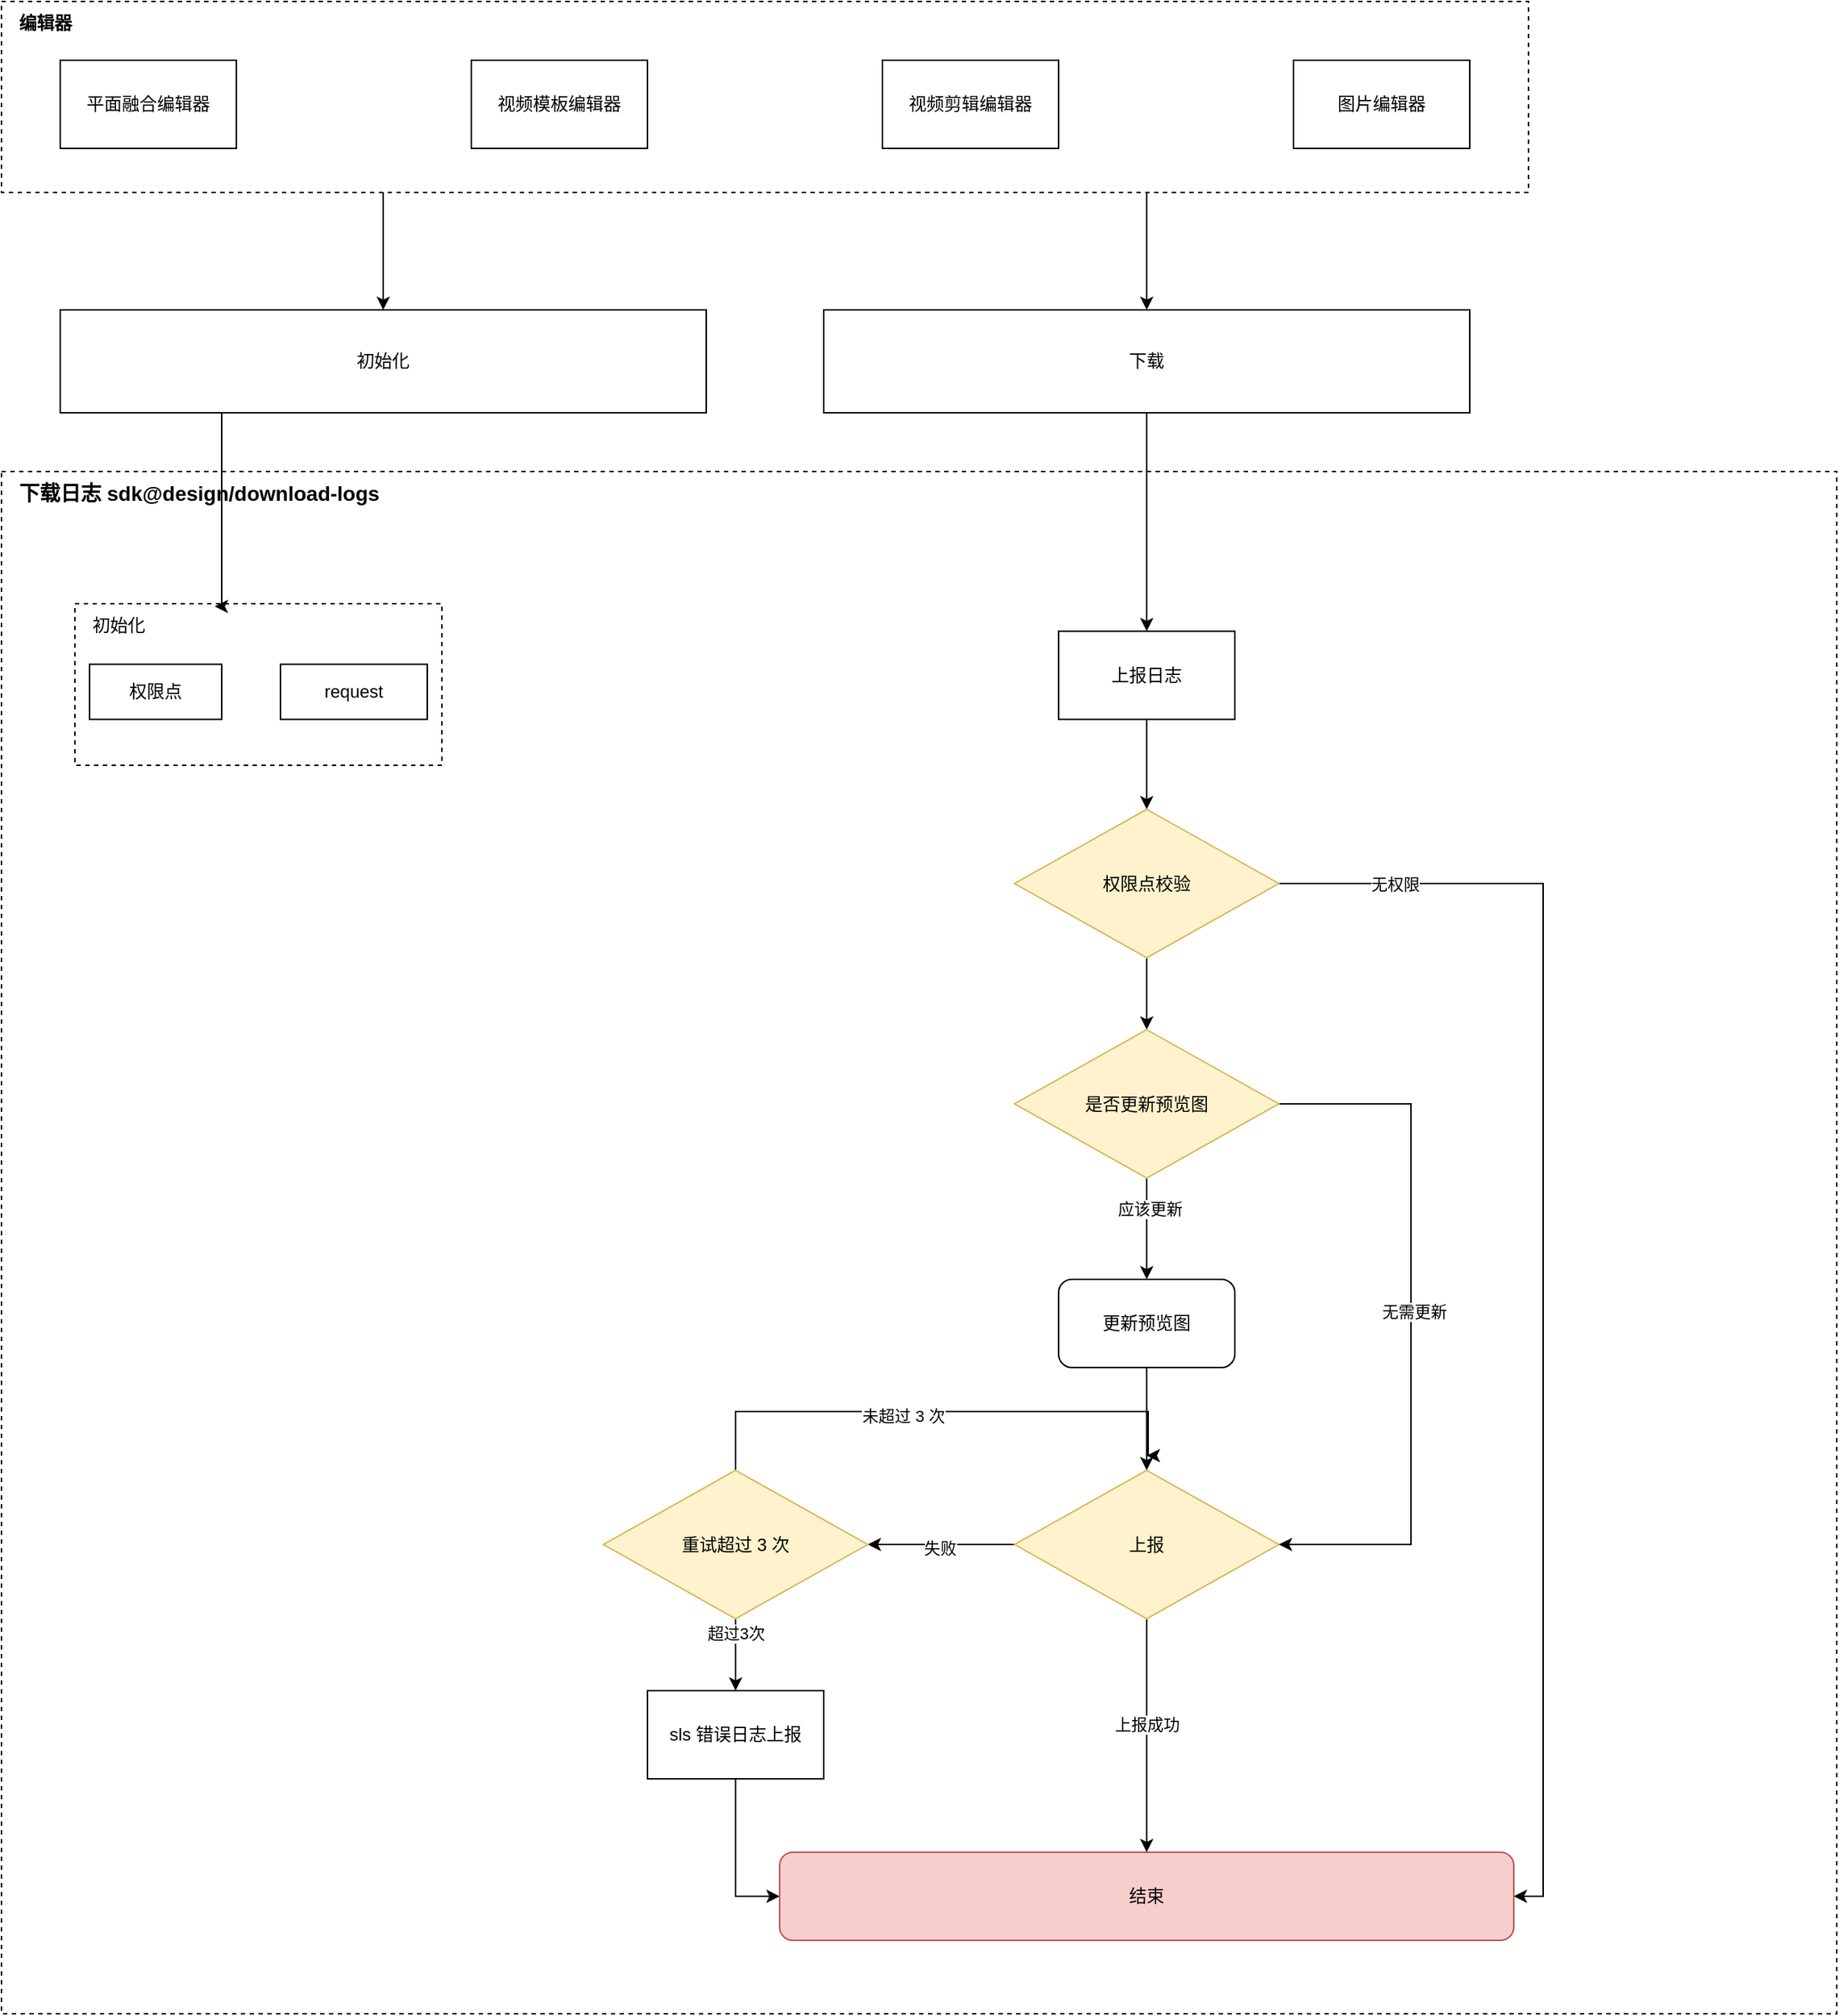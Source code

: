 <mxfile version="22.1.4" type="github">
  <diagram name="第 1 页" id="MaY7lFP44XbF7rmGvObK">
    <mxGraphModel dx="2766" dy="977" grid="1" gridSize="10" guides="1" tooltips="1" connect="1" arrows="1" fold="1" page="1" pageScale="1" pageWidth="827" pageHeight="1169" math="0" shadow="0">
      <root>
        <mxCell id="0" />
        <mxCell id="1" parent="0" />
        <mxCell id="TI0HXSMudwwRD8fvwW63-7" value="" style="group" parent="1" vertex="1" connectable="0">
          <mxGeometry x="-10" y="20" width="1040" height="130" as="geometry" />
        </mxCell>
        <mxCell id="TI0HXSMudwwRD8fvwW63-5" value="" style="rounded=0;whiteSpace=wrap;html=1;dashed=1;" parent="TI0HXSMudwwRD8fvwW63-7" vertex="1">
          <mxGeometry width="1040" height="130" as="geometry" />
        </mxCell>
        <mxCell id="TI0HXSMudwwRD8fvwW63-1" value="平面融合编辑器" style="rounded=0;whiteSpace=wrap;html=1;" parent="TI0HXSMudwwRD8fvwW63-7" vertex="1">
          <mxGeometry x="40" y="40" width="120" height="60" as="geometry" />
        </mxCell>
        <mxCell id="TI0HXSMudwwRD8fvwW63-2" value="视频模板编辑器" style="rounded=0;whiteSpace=wrap;html=1;" parent="TI0HXSMudwwRD8fvwW63-7" vertex="1">
          <mxGeometry x="320" y="40" width="120" height="60" as="geometry" />
        </mxCell>
        <mxCell id="TI0HXSMudwwRD8fvwW63-3" value="视频剪辑编辑器" style="rounded=0;whiteSpace=wrap;html=1;" parent="TI0HXSMudwwRD8fvwW63-7" vertex="1">
          <mxGeometry x="600" y="40" width="120" height="60" as="geometry" />
        </mxCell>
        <mxCell id="TI0HXSMudwwRD8fvwW63-4" value="图片编辑器" style="rounded=0;whiteSpace=wrap;html=1;" parent="TI0HXSMudwwRD8fvwW63-7" vertex="1">
          <mxGeometry x="880" y="40" width="120" height="60" as="geometry" />
        </mxCell>
        <mxCell id="TI0HXSMudwwRD8fvwW63-6" value="编辑器" style="text;html=1;strokeColor=none;fillColor=none;align=center;verticalAlign=middle;whiteSpace=wrap;rounded=0;fontStyle=1;fontSize=12;" parent="TI0HXSMudwwRD8fvwW63-7" vertex="1">
          <mxGeometry width="60" height="30" as="geometry" />
        </mxCell>
        <mxCell id="TI0HXSMudwwRD8fvwW63-13" value="" style="group" parent="1" vertex="1" connectable="0">
          <mxGeometry x="30" y="230" width="960" height="70" as="geometry" />
        </mxCell>
        <mxCell id="TI0HXSMudwwRD8fvwW63-8" value="初始化" style="rounded=0;whiteSpace=wrap;html=1;" parent="TI0HXSMudwwRD8fvwW63-13" vertex="1">
          <mxGeometry width="440" height="70" as="geometry" />
        </mxCell>
        <mxCell id="TI0HXSMudwwRD8fvwW63-9" value="下载" style="rounded=0;whiteSpace=wrap;html=1;" parent="TI0HXSMudwwRD8fvwW63-13" vertex="1">
          <mxGeometry x="520" width="440" height="70" as="geometry" />
        </mxCell>
        <mxCell id="TI0HXSMudwwRD8fvwW63-11" style="edgeStyle=orthogonalEdgeStyle;rounded=0;orthogonalLoop=1;jettySize=auto;html=1;exitX=0.25;exitY=1;exitDx=0;exitDy=0;entryX=0.5;entryY=0;entryDx=0;entryDy=0;" parent="TI0HXSMudwwRD8fvwW63-13" source="TI0HXSMudwwRD8fvwW63-5" target="TI0HXSMudwwRD8fvwW63-8" edge="1">
          <mxGeometry relative="1" as="geometry" />
        </mxCell>
        <mxCell id="TI0HXSMudwwRD8fvwW63-12" style="edgeStyle=orthogonalEdgeStyle;rounded=0;orthogonalLoop=1;jettySize=auto;html=1;exitX=0.75;exitY=1;exitDx=0;exitDy=0;entryX=0.5;entryY=0;entryDx=0;entryDy=0;" parent="TI0HXSMudwwRD8fvwW63-13" source="TI0HXSMudwwRD8fvwW63-5" target="TI0HXSMudwwRD8fvwW63-9" edge="1">
          <mxGeometry relative="1" as="geometry" />
        </mxCell>
        <mxCell id="TI0HXSMudwwRD8fvwW63-14" value="" style="rounded=0;whiteSpace=wrap;html=1;dashed=1;" parent="1" vertex="1">
          <mxGeometry x="-10" y="340" width="1250" height="1050" as="geometry" />
        </mxCell>
        <mxCell id="TI0HXSMudwwRD8fvwW63-16" value="" style="rounded=0;whiteSpace=wrap;html=1;dashed=1;" parent="1" vertex="1">
          <mxGeometry x="40" y="430" width="250" height="110" as="geometry" />
        </mxCell>
        <mxCell id="TI0HXSMudwwRD8fvwW63-18" value="权限点" style="rounded=0;whiteSpace=wrap;html=1;" parent="1" vertex="1">
          <mxGeometry x="50" y="471.25" width="90" height="37.5" as="geometry" />
        </mxCell>
        <mxCell id="TI0HXSMudwwRD8fvwW63-19" value="request" style="rounded=0;whiteSpace=wrap;html=1;" parent="1" vertex="1">
          <mxGeometry x="180" y="471.25" width="100" height="37.5" as="geometry" />
        </mxCell>
        <mxCell id="TI0HXSMudwwRD8fvwW63-20" value="初始化" style="text;html=1;strokeColor=none;fillColor=none;align=center;verticalAlign=middle;whiteSpace=wrap;rounded=0;" parent="1" vertex="1">
          <mxGeometry x="40" y="430" width="60" height="30" as="geometry" />
        </mxCell>
        <mxCell id="TI0HXSMudwwRD8fvwW63-15" value="下载日志 sdk@design/download-logs" style="text;html=1;strokeColor=none;fillColor=none;align=left;verticalAlign=middle;whiteSpace=wrap;rounded=0;fontStyle=1;fontSize=14;" parent="1" vertex="1">
          <mxGeometry y="340" width="260" height="30" as="geometry" />
        </mxCell>
        <mxCell id="TI0HXSMudwwRD8fvwW63-22" style="edgeStyle=orthogonalEdgeStyle;rounded=0;orthogonalLoop=1;jettySize=auto;html=1;exitX=0.25;exitY=1;exitDx=0;exitDy=0;entryX=0.381;entryY=0.017;entryDx=0;entryDy=0;entryPerimeter=0;" parent="1" source="TI0HXSMudwwRD8fvwW63-8" target="TI0HXSMudwwRD8fvwW63-16" edge="1">
          <mxGeometry relative="1" as="geometry">
            <Array as="points">
              <mxPoint x="140" y="432" />
            </Array>
          </mxGeometry>
        </mxCell>
        <mxCell id="TI0HXSMudwwRD8fvwW63-27" style="edgeStyle=orthogonalEdgeStyle;rounded=0;orthogonalLoop=1;jettySize=auto;html=1;exitX=1;exitY=0.5;exitDx=0;exitDy=0;entryX=1;entryY=0.5;entryDx=0;entryDy=0;" parent="1" source="TI0HXSMudwwRD8fvwW63-25" target="TI0HXSMudwwRD8fvwW63-26" edge="1">
          <mxGeometry relative="1" as="geometry" />
        </mxCell>
        <mxCell id="TI0HXSMudwwRD8fvwW63-28" value="无权限" style="edgeLabel;html=1;align=center;verticalAlign=middle;resizable=0;points=[];" parent="TI0HXSMudwwRD8fvwW63-27" vertex="1" connectable="0">
          <mxGeometry x="-0.823" y="1" relative="1" as="geometry">
            <mxPoint y="1" as="offset" />
          </mxGeometry>
        </mxCell>
        <mxCell id="TI0HXSMudwwRD8fvwW63-26" value="结束" style="rounded=1;whiteSpace=wrap;html=1;fillColor=#f8cecc;strokeColor=#b85450;" parent="1" vertex="1">
          <mxGeometry x="520" y="1280" width="500" height="60" as="geometry" />
        </mxCell>
        <mxCell id="TI0HXSMudwwRD8fvwW63-30" style="edgeStyle=orthogonalEdgeStyle;rounded=0;orthogonalLoop=1;jettySize=auto;html=1;exitX=0.5;exitY=1;exitDx=0;exitDy=0;entryX=0.5;entryY=0;entryDx=0;entryDy=0;" parent="1" source="TI0HXSMudwwRD8fvwW63-29" target="TI0HXSMudwwRD8fvwW63-25" edge="1">
          <mxGeometry relative="1" as="geometry" />
        </mxCell>
        <mxCell id="TI0HXSMudwwRD8fvwW63-29" value="上报日志" style="rounded=0;whiteSpace=wrap;html=1;" parent="1" vertex="1">
          <mxGeometry x="710" y="448.75" width="120" height="60" as="geometry" />
        </mxCell>
        <mxCell id="TI0HXSMudwwRD8fvwW63-36" style="edgeStyle=orthogonalEdgeStyle;rounded=0;orthogonalLoop=1;jettySize=auto;html=1;exitX=0;exitY=0.5;exitDx=0;exitDy=0;entryX=1;entryY=0.5;entryDx=0;entryDy=0;" parent="1" source="TI0HXSMudwwRD8fvwW63-32" target="TI0HXSMudwwRD8fvwW63-35" edge="1">
          <mxGeometry relative="1" as="geometry" />
        </mxCell>
        <mxCell id="TI0HXSMudwwRD8fvwW63-37" value="失败" style="edgeLabel;html=1;align=center;verticalAlign=middle;resizable=0;points=[];" parent="TI0HXSMudwwRD8fvwW63-36" vertex="1" connectable="0">
          <mxGeometry x="0.023" y="2" relative="1" as="geometry">
            <mxPoint as="offset" />
          </mxGeometry>
        </mxCell>
        <mxCell id="TI0HXSMudwwRD8fvwW63-55" style="edgeStyle=orthogonalEdgeStyle;rounded=0;orthogonalLoop=1;jettySize=auto;html=1;exitX=0.5;exitY=1;exitDx=0;exitDy=0;entryX=0.5;entryY=0;entryDx=0;entryDy=0;" parent="1" source="TI0HXSMudwwRD8fvwW63-32" target="TI0HXSMudwwRD8fvwW63-26" edge="1">
          <mxGeometry relative="1" as="geometry" />
        </mxCell>
        <mxCell id="TI0HXSMudwwRD8fvwW63-56" value="上报成功" style="edgeLabel;html=1;align=center;verticalAlign=middle;resizable=0;points=[];" parent="TI0HXSMudwwRD8fvwW63-55" vertex="1" connectable="0">
          <mxGeometry x="-0.095" relative="1" as="geometry">
            <mxPoint as="offset" />
          </mxGeometry>
        </mxCell>
        <mxCell id="TI0HXSMudwwRD8fvwW63-32" value="上报" style="rhombus;whiteSpace=wrap;html=1;fillColor=#fff2cc;strokeColor=#d6b656;" parent="1" vertex="1">
          <mxGeometry x="680" y="1020" width="180" height="101" as="geometry" />
        </mxCell>
        <mxCell id="TI0HXSMudwwRD8fvwW63-51" style="edgeStyle=orthogonalEdgeStyle;rounded=0;orthogonalLoop=1;jettySize=auto;html=1;exitX=0.5;exitY=1;exitDx=0;exitDy=0;" parent="1" source="TI0HXSMudwwRD8fvwW63-35" target="TI0HXSMudwwRD8fvwW63-43" edge="1">
          <mxGeometry relative="1" as="geometry" />
        </mxCell>
        <mxCell id="TI0HXSMudwwRD8fvwW63-52" value="超过3次" style="edgeLabel;html=1;align=center;verticalAlign=middle;resizable=0;points=[];" parent="TI0HXSMudwwRD8fvwW63-51" vertex="1" connectable="0">
          <mxGeometry x="-0.604" relative="1" as="geometry">
            <mxPoint as="offset" />
          </mxGeometry>
        </mxCell>
        <mxCell id="rLDQGl79ygWDrodJDxYy-9" style="edgeStyle=orthogonalEdgeStyle;rounded=0;orthogonalLoop=1;jettySize=auto;html=1;exitX=0.5;exitY=0;exitDx=0;exitDy=0;" edge="1" parent="1" source="TI0HXSMudwwRD8fvwW63-35">
          <mxGeometry relative="1" as="geometry">
            <mxPoint x="770" y="1010" as="targetPoint" />
            <Array as="points">
              <mxPoint x="490" y="980" />
              <mxPoint x="771" y="980" />
            </Array>
          </mxGeometry>
        </mxCell>
        <mxCell id="rLDQGl79ygWDrodJDxYy-10" value="未超过 3 次" style="edgeLabel;html=1;align=center;verticalAlign=middle;resizable=0;points=[];" vertex="1" connectable="0" parent="rLDQGl79ygWDrodJDxYy-9">
          <mxGeometry x="-0.128" y="-3" relative="1" as="geometry">
            <mxPoint as="offset" />
          </mxGeometry>
        </mxCell>
        <mxCell id="TI0HXSMudwwRD8fvwW63-35" value="重试超过 3 次" style="rhombus;whiteSpace=wrap;html=1;fillColor=#fff2cc;strokeColor=#d6b656;" parent="1" vertex="1">
          <mxGeometry x="400" y="1020" width="180" height="101" as="geometry" />
        </mxCell>
        <mxCell id="TI0HXSMudwwRD8fvwW63-45" style="edgeStyle=orthogonalEdgeStyle;rounded=0;orthogonalLoop=1;jettySize=auto;html=1;exitX=0.5;exitY=1;exitDx=0;exitDy=0;" parent="1" source="TI0HXSMudwwRD8fvwW63-43" target="TI0HXSMudwwRD8fvwW63-26" edge="1">
          <mxGeometry relative="1" as="geometry">
            <Array as="points">
              <mxPoint x="490" y="1310" />
            </Array>
          </mxGeometry>
        </mxCell>
        <mxCell id="TI0HXSMudwwRD8fvwW63-43" value="sls 错误日志上报" style="rounded=0;whiteSpace=wrap;html=1;" parent="1" vertex="1">
          <mxGeometry x="430" y="1170" width="120" height="60" as="geometry" />
        </mxCell>
        <mxCell id="TI0HXSMudwwRD8fvwW63-46" style="edgeStyle=orthogonalEdgeStyle;rounded=0;orthogonalLoop=1;jettySize=auto;html=1;exitX=0.5;exitY=1;exitDx=0;exitDy=0;entryX=0.5;entryY=0;entryDx=0;entryDy=0;" parent="1" source="TI0HXSMudwwRD8fvwW63-9" target="TI0HXSMudwwRD8fvwW63-29" edge="1">
          <mxGeometry relative="1" as="geometry" />
        </mxCell>
        <mxCell id="rLDQGl79ygWDrodJDxYy-5" style="edgeStyle=orthogonalEdgeStyle;rounded=0;orthogonalLoop=1;jettySize=auto;html=1;exitX=0.5;exitY=1;exitDx=0;exitDy=0;entryX=0.5;entryY=0;entryDx=0;entryDy=0;" edge="1" parent="1" source="TI0HXSMudwwRD8fvwW63-25" target="rLDQGl79ygWDrodJDxYy-1">
          <mxGeometry relative="1" as="geometry" />
        </mxCell>
        <mxCell id="TI0HXSMudwwRD8fvwW63-25" value="权限点校验" style="rhombus;whiteSpace=wrap;html=1;fillColor=#fff2cc;strokeColor=#d6b656;" parent="1" vertex="1">
          <mxGeometry x="680" y="570" width="180" height="101" as="geometry" />
        </mxCell>
        <mxCell id="rLDQGl79ygWDrodJDxYy-2" style="edgeStyle=orthogonalEdgeStyle;rounded=0;orthogonalLoop=1;jettySize=auto;html=1;exitX=1;exitY=0.5;exitDx=0;exitDy=0;entryX=1;entryY=0.5;entryDx=0;entryDy=0;" edge="1" parent="1" source="rLDQGl79ygWDrodJDxYy-1" target="TI0HXSMudwwRD8fvwW63-32">
          <mxGeometry relative="1" as="geometry">
            <Array as="points">
              <mxPoint x="950" y="771" />
              <mxPoint x="950" y="1071" />
            </Array>
          </mxGeometry>
        </mxCell>
        <mxCell id="rLDQGl79ygWDrodJDxYy-3" value="无需更新" style="edgeLabel;html=1;align=center;verticalAlign=middle;resizable=0;points=[];" vertex="1" connectable="0" parent="rLDQGl79ygWDrodJDxYy-2">
          <mxGeometry x="-0.035" y="2" relative="1" as="geometry">
            <mxPoint as="offset" />
          </mxGeometry>
        </mxCell>
        <mxCell id="rLDQGl79ygWDrodJDxYy-6" style="edgeStyle=orthogonalEdgeStyle;rounded=0;orthogonalLoop=1;jettySize=auto;html=1;exitX=0.5;exitY=1;exitDx=0;exitDy=0;entryX=0.5;entryY=0;entryDx=0;entryDy=0;" edge="1" parent="1" source="rLDQGl79ygWDrodJDxYy-1" target="rLDQGl79ygWDrodJDxYy-4">
          <mxGeometry relative="1" as="geometry" />
        </mxCell>
        <mxCell id="rLDQGl79ygWDrodJDxYy-7" value="应该更新" style="edgeLabel;html=1;align=center;verticalAlign=middle;resizable=0;points=[];" vertex="1" connectable="0" parent="rLDQGl79ygWDrodJDxYy-6">
          <mxGeometry x="-0.385" y="2" relative="1" as="geometry">
            <mxPoint as="offset" />
          </mxGeometry>
        </mxCell>
        <mxCell id="rLDQGl79ygWDrodJDxYy-1" value="是否更新预览图" style="rhombus;whiteSpace=wrap;html=1;fillColor=#fff2cc;strokeColor=#d6b656;" vertex="1" parent="1">
          <mxGeometry x="680" y="720" width="180" height="101" as="geometry" />
        </mxCell>
        <mxCell id="rLDQGl79ygWDrodJDxYy-8" style="edgeStyle=orthogonalEdgeStyle;rounded=0;orthogonalLoop=1;jettySize=auto;html=1;exitX=0.5;exitY=1;exitDx=0;exitDy=0;entryX=0.5;entryY=0;entryDx=0;entryDy=0;" edge="1" parent="1" source="rLDQGl79ygWDrodJDxYy-4" target="TI0HXSMudwwRD8fvwW63-32">
          <mxGeometry relative="1" as="geometry">
            <Array as="points">
              <mxPoint x="770" y="1020" />
              <mxPoint x="770" y="1020" />
            </Array>
          </mxGeometry>
        </mxCell>
        <mxCell id="rLDQGl79ygWDrodJDxYy-4" value="更新预览图" style="rounded=1;whiteSpace=wrap;html=1;" vertex="1" parent="1">
          <mxGeometry x="710" y="890" width="120" height="60" as="geometry" />
        </mxCell>
      </root>
    </mxGraphModel>
  </diagram>
</mxfile>
